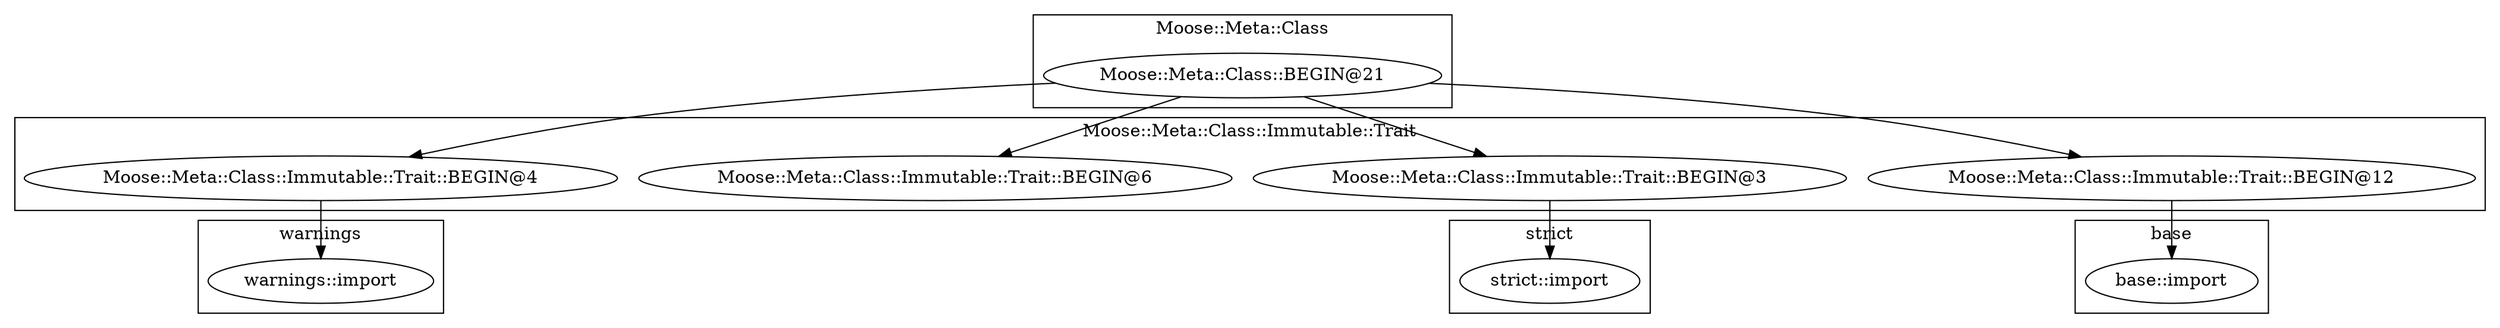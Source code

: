 digraph {
graph [overlap=false]
subgraph cluster_Moose_Meta_Class_Immutable_Trait {
	label="Moose::Meta::Class::Immutable::Trait";
	"Moose::Meta::Class::Immutable::Trait::BEGIN@4";
	"Moose::Meta::Class::Immutable::Trait::BEGIN@3";
	"Moose::Meta::Class::Immutable::Trait::BEGIN@6";
	"Moose::Meta::Class::Immutable::Trait::BEGIN@12";
}
subgraph cluster_warnings {
	label="warnings";
	"warnings::import";
}
subgraph cluster_Moose_Meta_Class {
	label="Moose::Meta::Class";
	"Moose::Meta::Class::BEGIN@21";
}
subgraph cluster_base {
	label="base";
	"base::import";
}
subgraph cluster_strict {
	label="strict";
	"strict::import";
}
"Moose::Meta::Class::BEGIN@21" -> "Moose::Meta::Class::Immutable::Trait::BEGIN@12";
"Moose::Meta::Class::BEGIN@21" -> "Moose::Meta::Class::Immutable::Trait::BEGIN@4";
"Moose::Meta::Class::BEGIN@21" -> "Moose::Meta::Class::Immutable::Trait::BEGIN@6";
"Moose::Meta::Class::Immutable::Trait::BEGIN@12" -> "base::import";
"Moose::Meta::Class::BEGIN@21" -> "Moose::Meta::Class::Immutable::Trait::BEGIN@3";
"Moose::Meta::Class::Immutable::Trait::BEGIN@4" -> "warnings::import";
"Moose::Meta::Class::Immutable::Trait::BEGIN@3" -> "strict::import";
}
